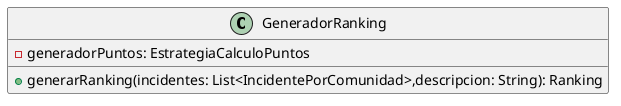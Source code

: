 @startuml
'https://plantuml.com/class-diagram

class GeneradorRanking{
 - generadorPuntos: EstrategiaCalculoPuntos
 + generarRanking(incidentes: List<IncidentePorComunidad>,descripcion: String): Ranking
}

@enduml